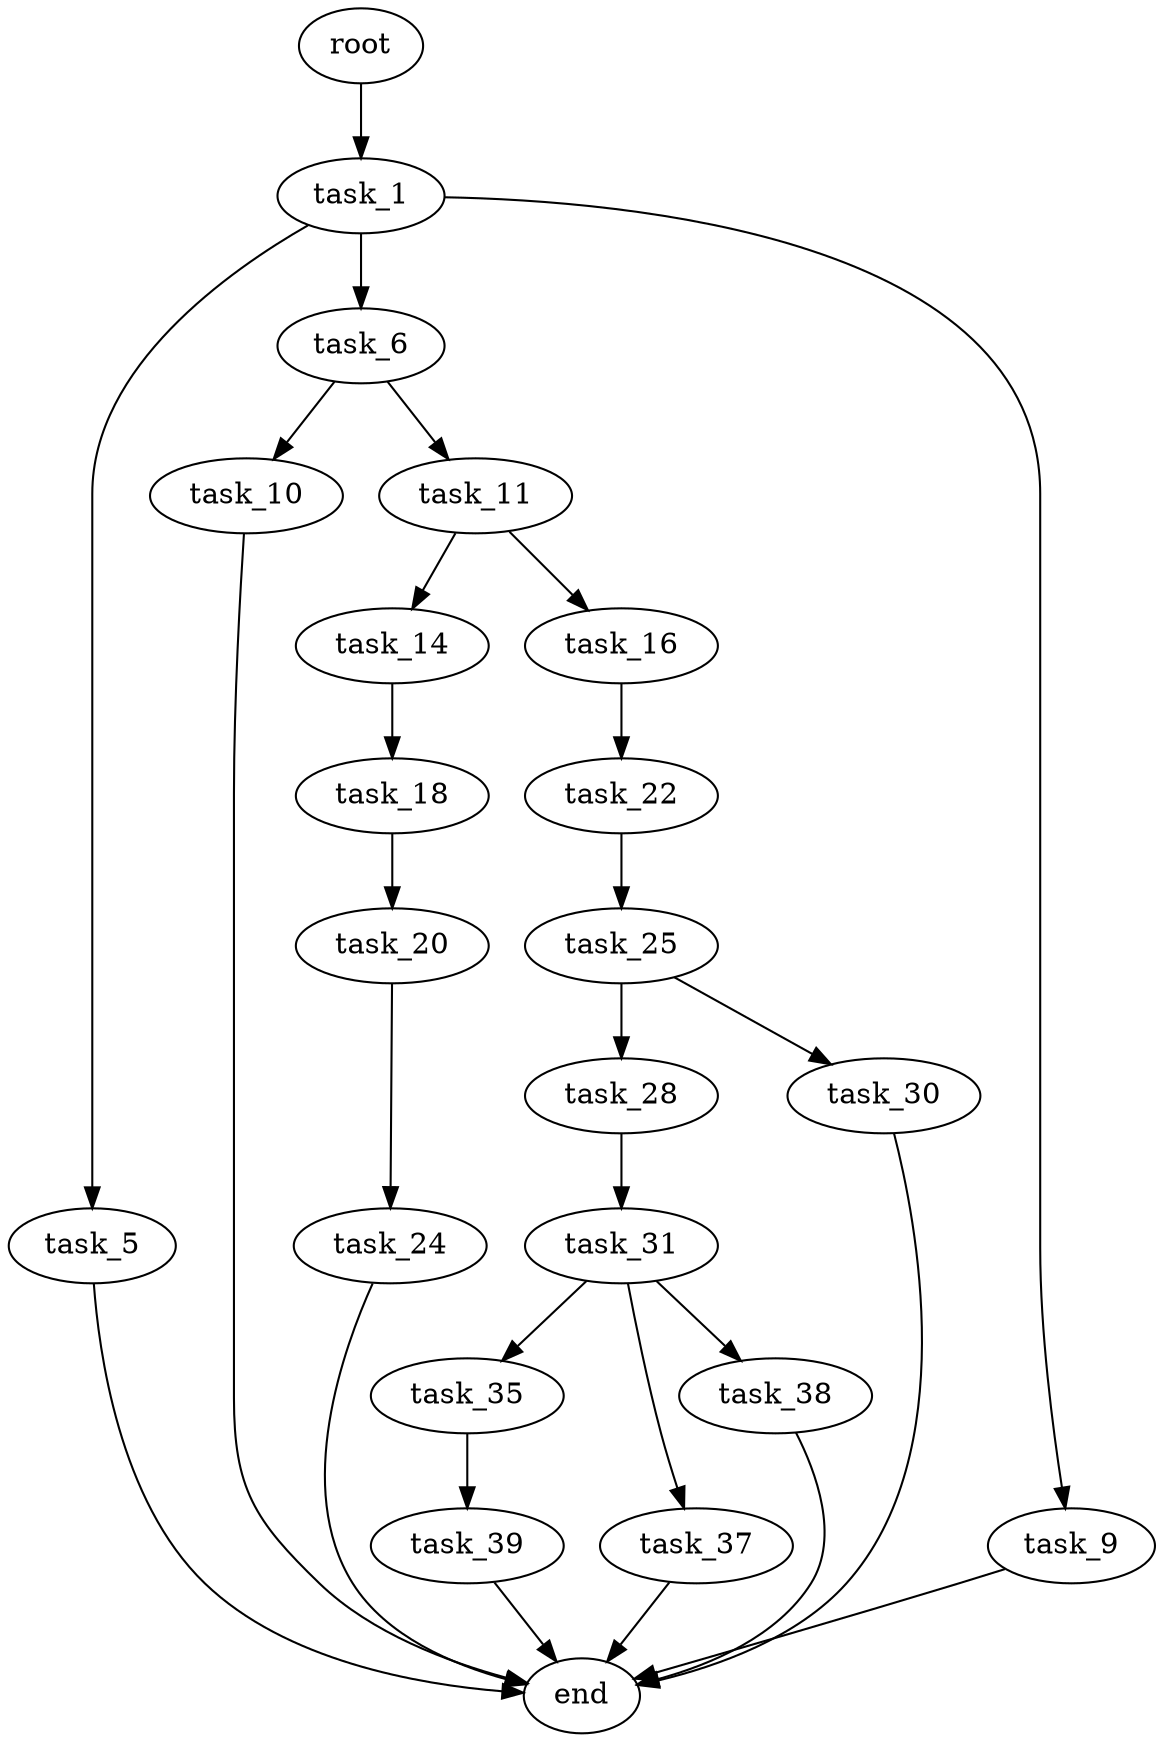 digraph G {
  root [size="0.000000"];
  task_1 [size="35979854974.000000"];
  task_5 [size="513496522939.000000"];
  task_6 [size="8106595410.000000"];
  task_9 [size="11269330311.000000"];
  end [size="0.000000"];
  task_10 [size="108464260740.000000"];
  task_11 [size="8589934592.000000"];
  task_14 [size="12505351815.000000"];
  task_16 [size="231928233984.000000"];
  task_18 [size="200791185244.000000"];
  task_22 [size="136844011912.000000"];
  task_20 [size="26504304159.000000"];
  task_24 [size="1073741824000.000000"];
  task_25 [size="28991029248.000000"];
  task_28 [size="28991029248.000000"];
  task_30 [size="35239219444.000000"];
  task_31 [size="15030259755.000000"];
  task_35 [size="1227869458.000000"];
  task_37 [size="20617776832.000000"];
  task_38 [size="549755813888.000000"];
  task_39 [size="631285941254.000000"];

  root -> task_1 [size="1.000000"];
  task_1 -> task_5 [size="33554432.000000"];
  task_1 -> task_6 [size="33554432.000000"];
  task_1 -> task_9 [size="33554432.000000"];
  task_5 -> end [size="1.000000"];
  task_6 -> task_10 [size="536870912.000000"];
  task_6 -> task_11 [size="536870912.000000"];
  task_9 -> end [size="1.000000"];
  task_10 -> end [size="1.000000"];
  task_11 -> task_14 [size="33554432.000000"];
  task_11 -> task_16 [size="33554432.000000"];
  task_14 -> task_18 [size="209715200.000000"];
  task_16 -> task_22 [size="301989888.000000"];
  task_18 -> task_20 [size="536870912.000000"];
  task_22 -> task_25 [size="301989888.000000"];
  task_20 -> task_24 [size="33554432.000000"];
  task_24 -> end [size="1.000000"];
  task_25 -> task_28 [size="75497472.000000"];
  task_25 -> task_30 [size="75497472.000000"];
  task_28 -> task_31 [size="75497472.000000"];
  task_30 -> end [size="1.000000"];
  task_31 -> task_35 [size="301989888.000000"];
  task_31 -> task_37 [size="301989888.000000"];
  task_31 -> task_38 [size="301989888.000000"];
  task_35 -> task_39 [size="134217728.000000"];
  task_37 -> end [size="1.000000"];
  task_38 -> end [size="1.000000"];
  task_39 -> end [size="1.000000"];
}
